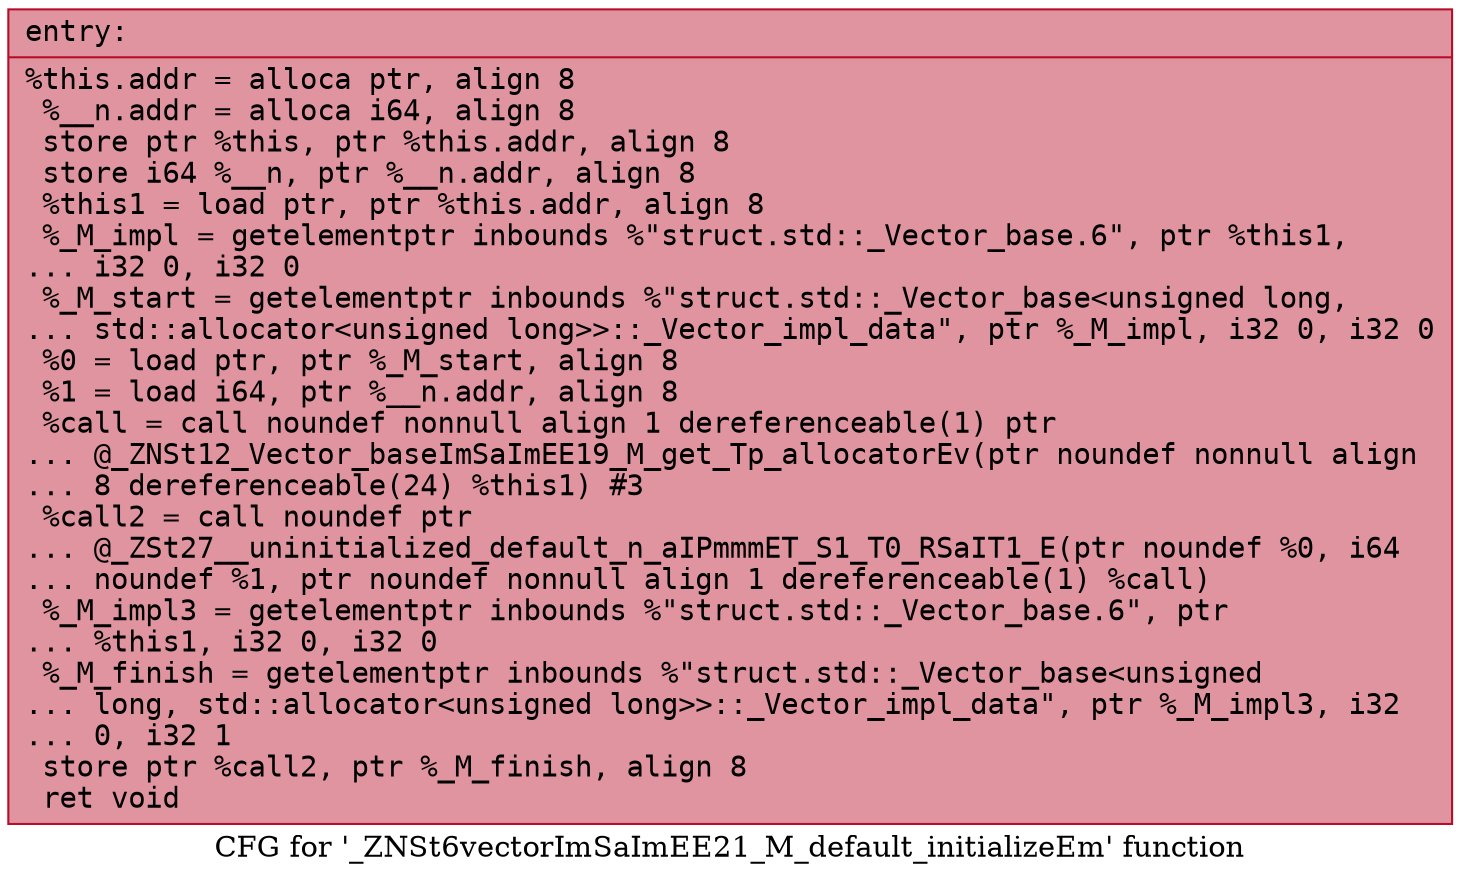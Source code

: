digraph "CFG for '_ZNSt6vectorImSaImEE21_M_default_initializeEm' function" {
	label="CFG for '_ZNSt6vectorImSaImEE21_M_default_initializeEm' function";

	Node0x556c3c844b50 [shape=record,color="#b70d28ff", style=filled, fillcolor="#b70d2870" fontname="Courier",label="{entry:\l|  %this.addr = alloca ptr, align 8\l  %__n.addr = alloca i64, align 8\l  store ptr %this, ptr %this.addr, align 8\l  store i64 %__n, ptr %__n.addr, align 8\l  %this1 = load ptr, ptr %this.addr, align 8\l  %_M_impl = getelementptr inbounds %\"struct.std::_Vector_base.6\", ptr %this1,\l... i32 0, i32 0\l  %_M_start = getelementptr inbounds %\"struct.std::_Vector_base\<unsigned long,\l... std::allocator\<unsigned long\>\>::_Vector_impl_data\", ptr %_M_impl, i32 0, i32 0\l  %0 = load ptr, ptr %_M_start, align 8\l  %1 = load i64, ptr %__n.addr, align 8\l  %call = call noundef nonnull align 1 dereferenceable(1) ptr\l... @_ZNSt12_Vector_baseImSaImEE19_M_get_Tp_allocatorEv(ptr noundef nonnull align\l... 8 dereferenceable(24) %this1) #3\l  %call2 = call noundef ptr\l... @_ZSt27__uninitialized_default_n_aIPmmmET_S1_T0_RSaIT1_E(ptr noundef %0, i64\l... noundef %1, ptr noundef nonnull align 1 dereferenceable(1) %call)\l  %_M_impl3 = getelementptr inbounds %\"struct.std::_Vector_base.6\", ptr\l... %this1, i32 0, i32 0\l  %_M_finish = getelementptr inbounds %\"struct.std::_Vector_base\<unsigned\l... long, std::allocator\<unsigned long\>\>::_Vector_impl_data\", ptr %_M_impl3, i32\l... 0, i32 1\l  store ptr %call2, ptr %_M_finish, align 8\l  ret void\l}"];
}
